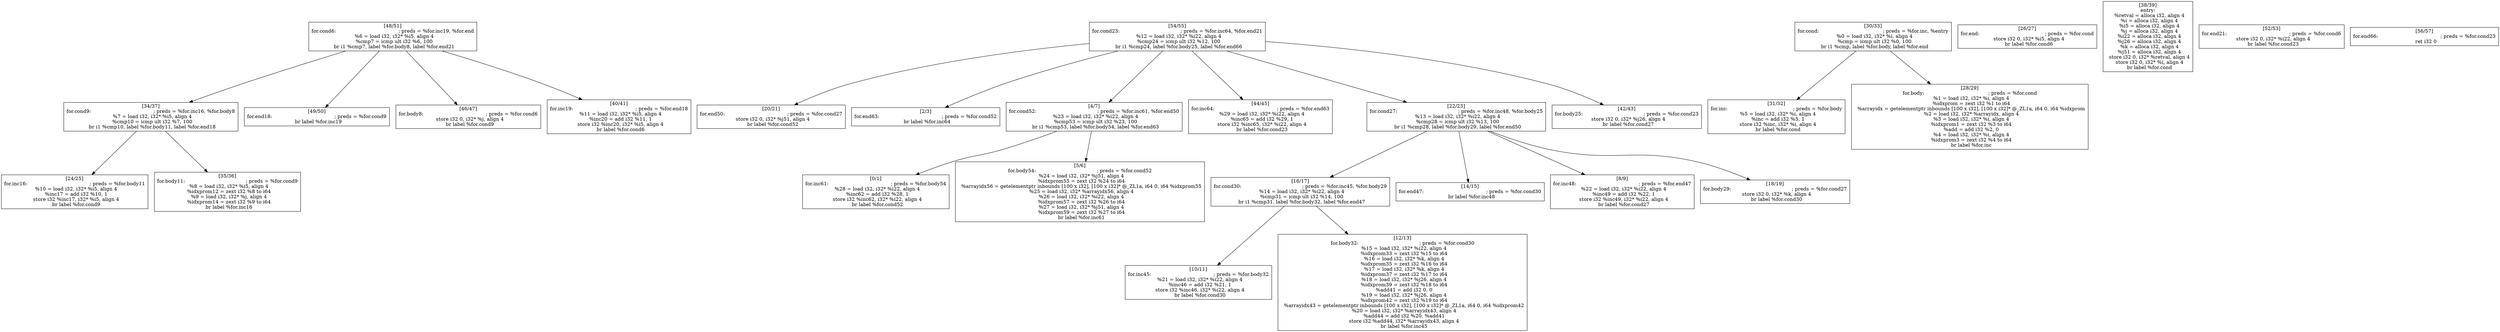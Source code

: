 
digraph G {


node85 [label="[34/37]
for.cond9:                                        ; preds = %for.inc16, %for.body8
  %7 = load i32, i32* %i5, align 4
  %cmp10 = icmp ult i32 %7, 100
  br i1 %cmp10, label %for.body11, label %for.end18
",shape=rectangle ]
node83 [label="[49/50]
for.end18:                                        ; preds = %for.cond9
  br label %for.inc19
",shape=rectangle ]
node84 [label="[24/25]
for.inc16:                                        ; preds = %for.body11
  %10 = load i32, i32* %i5, align 4
  %inc17 = add i32 %10, 1
  store i32 %inc17, i32* %i5, align 4
  br label %for.cond9
",shape=rectangle ]
node81 [label="[20/21]
for.end50:                                        ; preds = %for.cond27
  store i32 0, i32* %j51, align 4
  br label %for.cond52
",shape=rectangle ]
node78 [label="[2/3]
for.end63:                                        ; preds = %for.cond52
  br label %for.inc64
",shape=rectangle ]
node76 [label="[0/1]
for.inc61:                                        ; preds = %for.body54
  %28 = load i32, i32* %i22, align 4
  %inc62 = add i32 %28, 1
  store i32 %inc62, i32* %i22, align 4
  br label %for.cond52
",shape=rectangle ]
node75 [label="[5/6]
for.body54:                                       ; preds = %for.cond52
  %24 = load i32, i32* %j51, align 4
  %idxprom55 = zext i32 %24 to i64
  %arrayidx56 = getelementptr inbounds [100 x i32], [100 x i32]* @_ZL1a, i64 0, i64 %idxprom55
  %25 = load i32, i32* %arrayidx56, align 4
  %26 = load i32, i32* %i22, align 4
  %idxprom57 = zext i32 %26 to i64
  %27 = load i32, i32* %j51, align 4
  %idxprom59 = zext i32 %27 to i64
  br label %for.inc61
",shape=rectangle ]
node86 [label="[30/33]
for.cond:                                         ; preds = %for.inc, %entry
  %0 = load i32, i32* %i, align 4
  %cmp = icmp ult i32 %0, 100
  br i1 %cmp, label %for.body, label %for.end
",shape=rectangle ]
node74 [label="[10/11]
for.inc45:                                        ; preds = %for.body32
  %21 = load i32, i32* %i22, align 4
  %inc46 = add i32 %21, 1
  store i32 %inc46, i32* %i22, align 4
  br label %for.cond30
",shape=rectangle ]
node60 [label="[35/36]
for.body11:                                       ; preds = %for.cond9
  %8 = load i32, i32* %i5, align 4
  %idxprom12 = zext i32 %8 to i64
  %9 = load i32, i32* %j, align 4
  %idxprom14 = zext i32 %9 to i64
  br label %for.inc16
",shape=rectangle ]
node58 [label="[26/27]
for.end:                                          ; preds = %for.cond
  store i32 0, i32* %i5, align 4
  br label %for.cond6
",shape=rectangle ]
node80 [label="[16/17]
for.cond30:                                       ; preds = %for.inc45, %for.body29
  %14 = load i32, i32* %i22, align 4
  %cmp31 = icmp ult i32 %14, 100
  br i1 %cmp31, label %for.body32, label %for.end47
",shape=rectangle ]
node79 [label="[14/15]
for.end47:                                        ; preds = %for.cond30
  br label %for.inc48
",shape=rectangle ]
node61 [label="[38/39]
entry:
  %retval = alloca i32, align 4
  %i = alloca i32, align 4
  %i5 = alloca i32, align 4
  %j = alloca i32, align 4
  %i22 = alloca i32, align 4
  %j26 = alloca i32, align 4
  %k = alloca i32, align 4
  %j51 = alloca i32, align 4
  store i32 0, i32* %retval, align 4
  store i32 0, i32* %i, align 4
  br label %for.cond
",shape=rectangle ]
node69 [label="[54/55]
for.cond23:                                       ; preds = %for.inc64, %for.end21
  %12 = load i32, i32* %i22, align 4
  %cmp24 = icmp ult i32 %12, 100
  br i1 %cmp24, label %for.body25, label %for.end66
",shape=rectangle ]
node77 [label="[4/7]
for.cond52:                                       ; preds = %for.inc61, %for.end50
  %23 = load i32, i32* %i22, align 4
  %cmp53 = icmp ult i32 %23, 100
  br i1 %cmp53, label %for.body54, label %for.end63
",shape=rectangle ]
node59 [label="[31/32]
for.inc:                                          ; preds = %for.body
  %5 = load i32, i32* %i, align 4
  %inc = add i32 %5, 1
  store i32 %inc, i32* %i, align 4
  br label %for.cond
",shape=rectangle ]
node64 [label="[52/53]
for.end21:                                        ; preds = %for.cond6
  store i32 0, i32* %i22, align 4
  br label %for.cond23
",shape=rectangle ]
node65 [label="[48/51]
for.cond6:                                        ; preds = %for.inc19, %for.end
  %6 = load i32, i32* %i5, align 4
  %cmp7 = icmp ult i32 %6, 100
  br i1 %cmp7, label %for.body8, label %for.end21
",shape=rectangle ]
node66 [label="[46/47]
for.body8:                                        ; preds = %for.cond6
  store i32 0, i32* %j, align 4
  br label %for.cond9
",shape=rectangle ]
node62 [label="[40/41]
for.inc19:                                        ; preds = %for.end18
  %11 = load i32, i32* %i5, align 4
  %inc20 = add i32 %11, 1
  store i32 %inc20, i32* %i5, align 4
  br label %for.cond6
",shape=rectangle ]
node68 [label="[56/57]
for.end66:                                        ; preds = %for.cond23
  ret i32 0
",shape=rectangle ]
node73 [label="[8/9]
for.inc48:                                        ; preds = %for.end47
  %22 = load i32, i32* %i22, align 4
  %inc49 = add i32 %22, 1
  store i32 %inc49, i32* %i22, align 4
  br label %for.cond27
",shape=rectangle ]
node67 [label="[44/45]
for.inc64:                                        ; preds = %for.end63
  %29 = load i32, i32* %i22, align 4
  %inc65 = add i32 %29, 1
  store i32 %inc65, i32* %i22, align 4
  br label %for.cond23
",shape=rectangle ]
node82 [label="[22/23]
for.cond27:                                       ; preds = %for.inc48, %for.body25
  %13 = load i32, i32* %i22, align 4
  %cmp28 = icmp ult i32 %13, 100
  br i1 %cmp28, label %for.body29, label %for.end50
",shape=rectangle ]
node70 [label="[28/29]
for.body:                                         ; preds = %for.cond
  %1 = load i32, i32* %i, align 4
  %idxprom = zext i32 %1 to i64
  %arrayidx = getelementptr inbounds [100 x i32], [100 x i32]* @_ZL1a, i64 0, i64 %idxprom
  %2 = load i32, i32* %arrayidx, align 4
  %3 = load i32, i32* %i, align 4
  %idxprom1 = zext i32 %3 to i64
  %add = add i32 %2, 0
  %4 = load i32, i32* %i, align 4
  %idxprom3 = zext i32 %4 to i64
  br label %for.inc
",shape=rectangle ]
node71 [label="[12/13]
for.body32:                                       ; preds = %for.cond30
  %15 = load i32, i32* %i22, align 4
  %idxprom33 = zext i32 %15 to i64
  %16 = load i32, i32* %k, align 4
  %idxprom35 = zext i32 %16 to i64
  %17 = load i32, i32* %k, align 4
  %idxprom37 = zext i32 %17 to i64
  %18 = load i32, i32* %j26, align 4
  %idxprom39 = zext i32 %18 to i64
  %add41 = add i32 0, 0
  %19 = load i32, i32* %j26, align 4
  %idxprom42 = zext i32 %19 to i64
  %arrayidx43 = getelementptr inbounds [100 x i32], [100 x i32]* @_ZL1a, i64 0, i64 %idxprom42
  %20 = load i32, i32* %arrayidx43, align 4
  %add44 = add i32 %20, %add41
  store i32 %add44, i32* %arrayidx43, align 4
  br label %for.inc45
",shape=rectangle ]
node63 [label="[42/43]
for.body25:                                       ; preds = %for.cond23
  store i32 0, i32* %j26, align 4
  br label %for.cond27
",shape=rectangle ]
node72 [label="[18/19]
for.body29:                                       ; preds = %for.cond27
  store i32 0, i32* %k, align 4
  br label %for.cond30
",shape=rectangle ]

node69->node82 [ ]
node69->node81 [ ]
node69->node63 [ ]
node77->node75 [ ]
node69->node77 [ ]
node80->node71 [ ]
node69->node67 [ ]
node65->node62 [ ]
node86->node59 [ ]
node65->node83 [ ]
node65->node85 [ ]
node86->node70 [ ]
node69->node78 [ ]
node85->node60 [ ]
node85->node84 [ ]
node82->node73 [ ]
node80->node74 [ ]
node77->node76 [ ]
node82->node80 [ ]
node82->node79 [ ]
node65->node66 [ ]
node82->node72 [ ]


}
